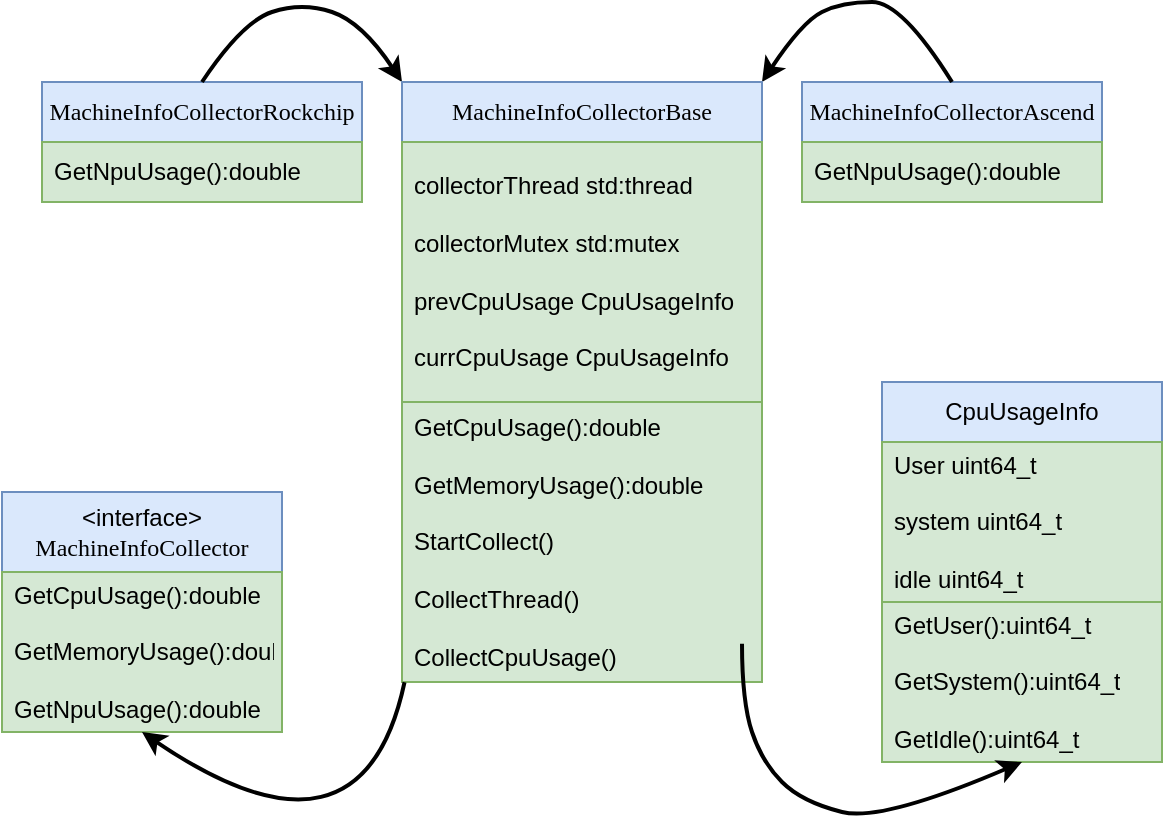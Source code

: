 <mxfile version="27.0.5">
  <diagram name="第 1 页" id="_BxO9Xz13ent66Yne161">
    <mxGraphModel dx="1042" dy="563" grid="1" gridSize="10" guides="1" tooltips="1" connect="1" arrows="1" fold="1" page="1" pageScale="1" pageWidth="827" pageHeight="1169" math="0" shadow="0">
      <root>
        <mxCell id="0" />
        <mxCell id="1" parent="0" />
        <mxCell id="bEuY-Cs-iYZ5uO4KxgSN-1" value="&lt;p class=&quot;MsoNormal&quot;&gt;&lt;span style=&quot;mso-spacerun:&#39;yes&#39;;font-family:&#39;Times New Roman&#39;;mso-fareast-font-family:宋体;&quot;&gt;MachineInfoCollectorRockchip&lt;/span&gt;&lt;/p&gt;" style="swimlane;fontStyle=0;childLayout=stackLayout;horizontal=1;startSize=30;horizontalStack=0;resizeParent=1;resizeParentMax=0;resizeLast=0;collapsible=1;marginBottom=0;whiteSpace=wrap;html=1;fontSize=12;align=center;fillColor=#dae8fc;strokeColor=#6c8ebf;" parent="1" vertex="1">
          <mxGeometry x="30" y="130" width="160" height="60" as="geometry" />
        </mxCell>
        <mxCell id="bEuY-Cs-iYZ5uO4KxgSN-2" value="GetNpuUsage():double" style="text;strokeColor=#82b366;fillColor=#d5e8d4;align=left;verticalAlign=middle;spacingLeft=4;spacingRight=4;overflow=hidden;points=[[0,0.5],[1,0.5]];portConstraint=eastwest;rotatable=0;whiteSpace=wrap;html=1;" parent="bEuY-Cs-iYZ5uO4KxgSN-1" vertex="1">
          <mxGeometry y="30" width="160" height="30" as="geometry" />
        </mxCell>
        <mxCell id="bEuY-Cs-iYZ5uO4KxgSN-5" value="&lt;p class=&quot;MsoNormal&quot;&gt;&lt;span style=&quot;mso-spacerun:&#39;yes&#39;;font-family:&#39;Times New Roman&#39;;mso-fareast-font-family:宋体;&quot;&gt;MachineInfoCollectorAscend&lt;/span&gt;&lt;/p&gt;" style="swimlane;fontStyle=0;childLayout=stackLayout;horizontal=1;startSize=30;horizontalStack=0;resizeParent=1;resizeParentMax=0;resizeLast=0;collapsible=1;marginBottom=0;whiteSpace=wrap;html=1;fontSize=12;align=center;fillColor=#dae8fc;strokeColor=#6c8ebf;" parent="1" vertex="1">
          <mxGeometry x="410" y="130" width="150" height="60" as="geometry" />
        </mxCell>
        <mxCell id="bEuY-Cs-iYZ5uO4KxgSN-6" value="GetNpuUsage():double" style="text;strokeColor=#82b366;fillColor=#d5e8d4;align=left;verticalAlign=middle;spacingLeft=4;spacingRight=4;overflow=hidden;points=[[0,0.5],[1,0.5]];portConstraint=eastwest;rotatable=0;whiteSpace=wrap;html=1;" parent="bEuY-Cs-iYZ5uO4KxgSN-5" vertex="1">
          <mxGeometry y="30" width="150" height="30" as="geometry" />
        </mxCell>
        <mxCell id="bEuY-Cs-iYZ5uO4KxgSN-17" value="" style="curved=1;endArrow=classic;html=1;rounded=0;entryX=1;entryY=0;entryDx=0;entryDy=0;exitX=0.5;exitY=0;exitDx=0;exitDy=0;strokeWidth=2;" parent="1" source="bEuY-Cs-iYZ5uO4KxgSN-5" target="bEuY-Cs-iYZ5uO4KxgSN-7" edge="1">
          <mxGeometry width="50" height="50" relative="1" as="geometry">
            <mxPoint x="390" y="260" as="sourcePoint" />
            <mxPoint x="440" y="210" as="targetPoint" />
            <Array as="points">
              <mxPoint x="460" y="90" />
              <mxPoint x="430" y="90" />
              <mxPoint x="410" y="100" />
            </Array>
          </mxGeometry>
        </mxCell>
        <mxCell id="bEuY-Cs-iYZ5uO4KxgSN-19" value="" style="curved=1;endArrow=classic;html=1;rounded=0;exitX=0.5;exitY=0;exitDx=0;exitDy=0;entryX=0;entryY=0;entryDx=0;entryDy=0;strokeWidth=2;" parent="1" source="bEuY-Cs-iYZ5uO4KxgSN-1" target="bEuY-Cs-iYZ5uO4KxgSN-7" edge="1">
          <mxGeometry width="50" height="50" relative="1" as="geometry">
            <mxPoint x="340" y="280" as="sourcePoint" />
            <mxPoint x="390" y="230" as="targetPoint" />
            <Array as="points">
              <mxPoint x="130" y="100" />
              <mxPoint x="160" y="90" />
              <mxPoint x="190" y="100" />
            </Array>
          </mxGeometry>
        </mxCell>
        <mxCell id="bEuY-Cs-iYZ5uO4KxgSN-7" value="&lt;p class=&quot;MsoNormal&quot;&gt;&lt;span style=&quot;mso-spacerun:&#39;yes&#39;;font-family:&#39;Times New Roman&#39;;mso-fareast-font-family:宋体;&quot;&gt;MachineInfoCollectorBase&lt;/span&gt;&lt;/p&gt;" style="swimlane;fontStyle=0;childLayout=stackLayout;horizontal=1;startSize=30;horizontalStack=0;resizeParent=1;resizeParentMax=0;resizeLast=0;collapsible=1;marginBottom=0;whiteSpace=wrap;html=1;container=0;fillColor=#dae8fc;strokeColor=#6c8ebf;" parent="1" vertex="1">
          <mxGeometry x="210" y="130" width="180" height="150" as="geometry">
            <mxRectangle x="200" y="150" width="170" height="50" as="alternateBounds" />
          </mxGeometry>
        </mxCell>
        <mxCell id="bEuY-Cs-iYZ5uO4KxgSN-13" value="&lt;div&gt;GetCpuUsage():double&lt;/div&gt;&lt;div&gt;&lt;br&gt;&lt;/div&gt;&lt;div&gt;GetMemoryUsage():double&lt;/div&gt;&lt;div&gt;&lt;br&gt;&lt;/div&gt;&lt;div&gt;StartCollect()&lt;/div&gt;&lt;div&gt;&lt;br&gt;&lt;/div&gt;&lt;div&gt;CollectThread()&lt;/div&gt;&lt;div&gt;&lt;br&gt;&lt;/div&gt;&lt;div&gt;CollectCpuUsage()&lt;/div&gt;" style="text;strokeColor=#82b366;fillColor=#d5e8d4;align=left;verticalAlign=middle;spacingLeft=4;spacingRight=4;overflow=hidden;points=[[0,0.5],[1,0.5]];portConstraint=eastwest;rotatable=0;whiteSpace=wrap;html=1;container=0;" parent="1" vertex="1">
          <mxGeometry x="210" y="290" width="180" height="140" as="geometry" />
        </mxCell>
        <mxCell id="bEuY-Cs-iYZ5uO4KxgSN-10" value="&lt;div&gt;collectorThread std:thread&lt;/div&gt;&lt;div&gt;&lt;br&gt;&lt;/div&gt;&lt;div&gt;collectorMutex std:mutex&lt;/div&gt;&lt;div&gt;&lt;br&gt;&lt;/div&gt;&lt;div&gt;prevCpuUsage CpuUsageInfo&lt;/div&gt;&lt;div&gt;&lt;br&gt;&lt;/div&gt;&lt;div&gt;currCpuUsage CpuUsageInfo&lt;/div&gt;" style="text;strokeColor=#82b366;fillColor=#d5e8d4;align=left;verticalAlign=middle;spacingLeft=4;spacingRight=4;overflow=hidden;points=[[0,0.5],[1,0.5]];portConstraint=eastwest;rotatable=0;whiteSpace=wrap;html=1;container=0;" parent="1" vertex="1">
          <mxGeometry x="210" y="160" width="180" height="130" as="geometry" />
        </mxCell>
        <mxCell id="bEuY-Cs-iYZ5uO4KxgSN-20" value="&lt;div&gt;&amp;lt;interface&amp;gt;&lt;/div&gt;&lt;div&gt;&lt;span style=&quot;mso-spacerun:&#39;yes&#39;;font-family:&#39;Times New Roman&#39;;mso-fareast-font-family:宋体;&quot;&gt;MachineInfoCollector&lt;/span&gt;&lt;br&gt;&lt;/div&gt;" style="swimlane;fontStyle=0;childLayout=stackLayout;horizontal=1;startSize=40;horizontalStack=0;resizeParent=1;resizeParentMax=0;resizeLast=0;collapsible=1;marginBottom=0;whiteSpace=wrap;html=1;fillColor=#dae8fc;strokeColor=#6c8ebf;" parent="1" vertex="1">
          <mxGeometry x="10" y="335" width="140" height="120" as="geometry" />
        </mxCell>
        <mxCell id="bEuY-Cs-iYZ5uO4KxgSN-21" value="&lt;div&gt;GetCpuUsage():double&lt;/div&gt;&lt;div&gt;&lt;br&gt;&lt;/div&gt;&lt;div&gt;GetMemoryUsage():double&lt;/div&gt;&lt;div&gt;&lt;br&gt;&lt;/div&gt;&lt;div&gt;GetNpuUsage():double&lt;/div&gt;" style="text;strokeColor=#82b366;fillColor=#d5e8d4;align=left;verticalAlign=middle;spacingLeft=4;spacingRight=4;overflow=hidden;points=[[0,0.5],[1,0.5]];portConstraint=eastwest;rotatable=0;whiteSpace=wrap;html=1;" parent="bEuY-Cs-iYZ5uO4KxgSN-20" vertex="1">
          <mxGeometry y="40" width="140" height="80" as="geometry" />
        </mxCell>
        <mxCell id="bEuY-Cs-iYZ5uO4KxgSN-24" value="CpuUsageInfo" style="swimlane;fontStyle=0;childLayout=stackLayout;horizontal=1;startSize=30;horizontalStack=0;resizeParent=1;resizeParentMax=0;resizeLast=0;collapsible=1;marginBottom=0;whiteSpace=wrap;html=1;fillColor=#dae8fc;strokeColor=#6c8ebf;" parent="1" vertex="1">
          <mxGeometry x="450" y="280" width="140" height="190" as="geometry" />
        </mxCell>
        <mxCell id="bEuY-Cs-iYZ5uO4KxgSN-26" value="&lt;div&gt;User uint64_t&lt;/div&gt;&lt;div&gt;&lt;br&gt;&lt;/div&gt;&lt;div&gt;system uint64_t&lt;/div&gt;&lt;div&gt;&lt;br&gt;&lt;/div&gt;&lt;div&gt;idle uint64_t&lt;/div&gt;" style="text;strokeColor=#82b366;fillColor=#d5e8d4;align=left;verticalAlign=middle;spacingLeft=4;spacingRight=4;overflow=hidden;points=[[0,0.5],[1,0.5]];portConstraint=eastwest;rotatable=0;whiteSpace=wrap;html=1;" parent="bEuY-Cs-iYZ5uO4KxgSN-24" vertex="1">
          <mxGeometry y="30" width="140" height="80" as="geometry" />
        </mxCell>
        <mxCell id="bEuY-Cs-iYZ5uO4KxgSN-27" value="&lt;div&gt;GetUser():uint64_t&lt;/div&gt;&lt;div&gt;&lt;br&gt;&lt;/div&gt;&lt;div&gt;GetSystem():uint64_t&lt;/div&gt;&lt;div&gt;&lt;br&gt;&lt;/div&gt;&lt;div&gt;GetIdle():uint64_t&lt;/div&gt;" style="text;strokeColor=#82b366;fillColor=#d5e8d4;align=left;verticalAlign=middle;spacingLeft=4;spacingRight=4;overflow=hidden;points=[[0,0.5],[1,0.5]];portConstraint=eastwest;rotatable=0;whiteSpace=wrap;html=1;" parent="bEuY-Cs-iYZ5uO4KxgSN-24" vertex="1">
          <mxGeometry y="110" width="140" height="80" as="geometry" />
        </mxCell>
        <mxCell id="bEuY-Cs-iYZ5uO4KxgSN-28" value="" style="curved=1;endArrow=classic;html=1;rounded=0;exitX=0.007;exitY=1.001;exitDx=0;exitDy=0;exitPerimeter=0;entryX=0.5;entryY=1;entryDx=0;entryDy=0;strokeWidth=2;" parent="1" source="bEuY-Cs-iYZ5uO4KxgSN-13" target="bEuY-Cs-iYZ5uO4KxgSN-20" edge="1">
          <mxGeometry width="50" height="50" relative="1" as="geometry">
            <mxPoint x="330" y="420" as="sourcePoint" />
            <mxPoint x="380" y="370" as="targetPoint" />
            <Array as="points">
              <mxPoint x="190" y="530" />
            </Array>
          </mxGeometry>
        </mxCell>
        <mxCell id="bEuY-Cs-iYZ5uO4KxgSN-29" value="" style="curved=1;endArrow=classic;html=1;rounded=0;entryX=0.5;entryY=1;entryDx=0;entryDy=0;strokeWidth=2;exitX=1.001;exitY=1.006;exitDx=0;exitDy=0;exitPerimeter=0;" parent="1" target="bEuY-Cs-iYZ5uO4KxgSN-24" edge="1">
          <mxGeometry width="50" height="50" relative="1" as="geometry">
            <mxPoint x="380.0" y="410.84" as="sourcePoint" />
            <mxPoint x="413.83" y="480" as="targetPoint" />
            <Array as="points">
              <mxPoint x="380" y="440" />
              <mxPoint x="390" y="470" />
              <mxPoint x="410" y="490" />
              <mxPoint x="450" y="500" />
            </Array>
          </mxGeometry>
        </mxCell>
      </root>
    </mxGraphModel>
  </diagram>
</mxfile>
